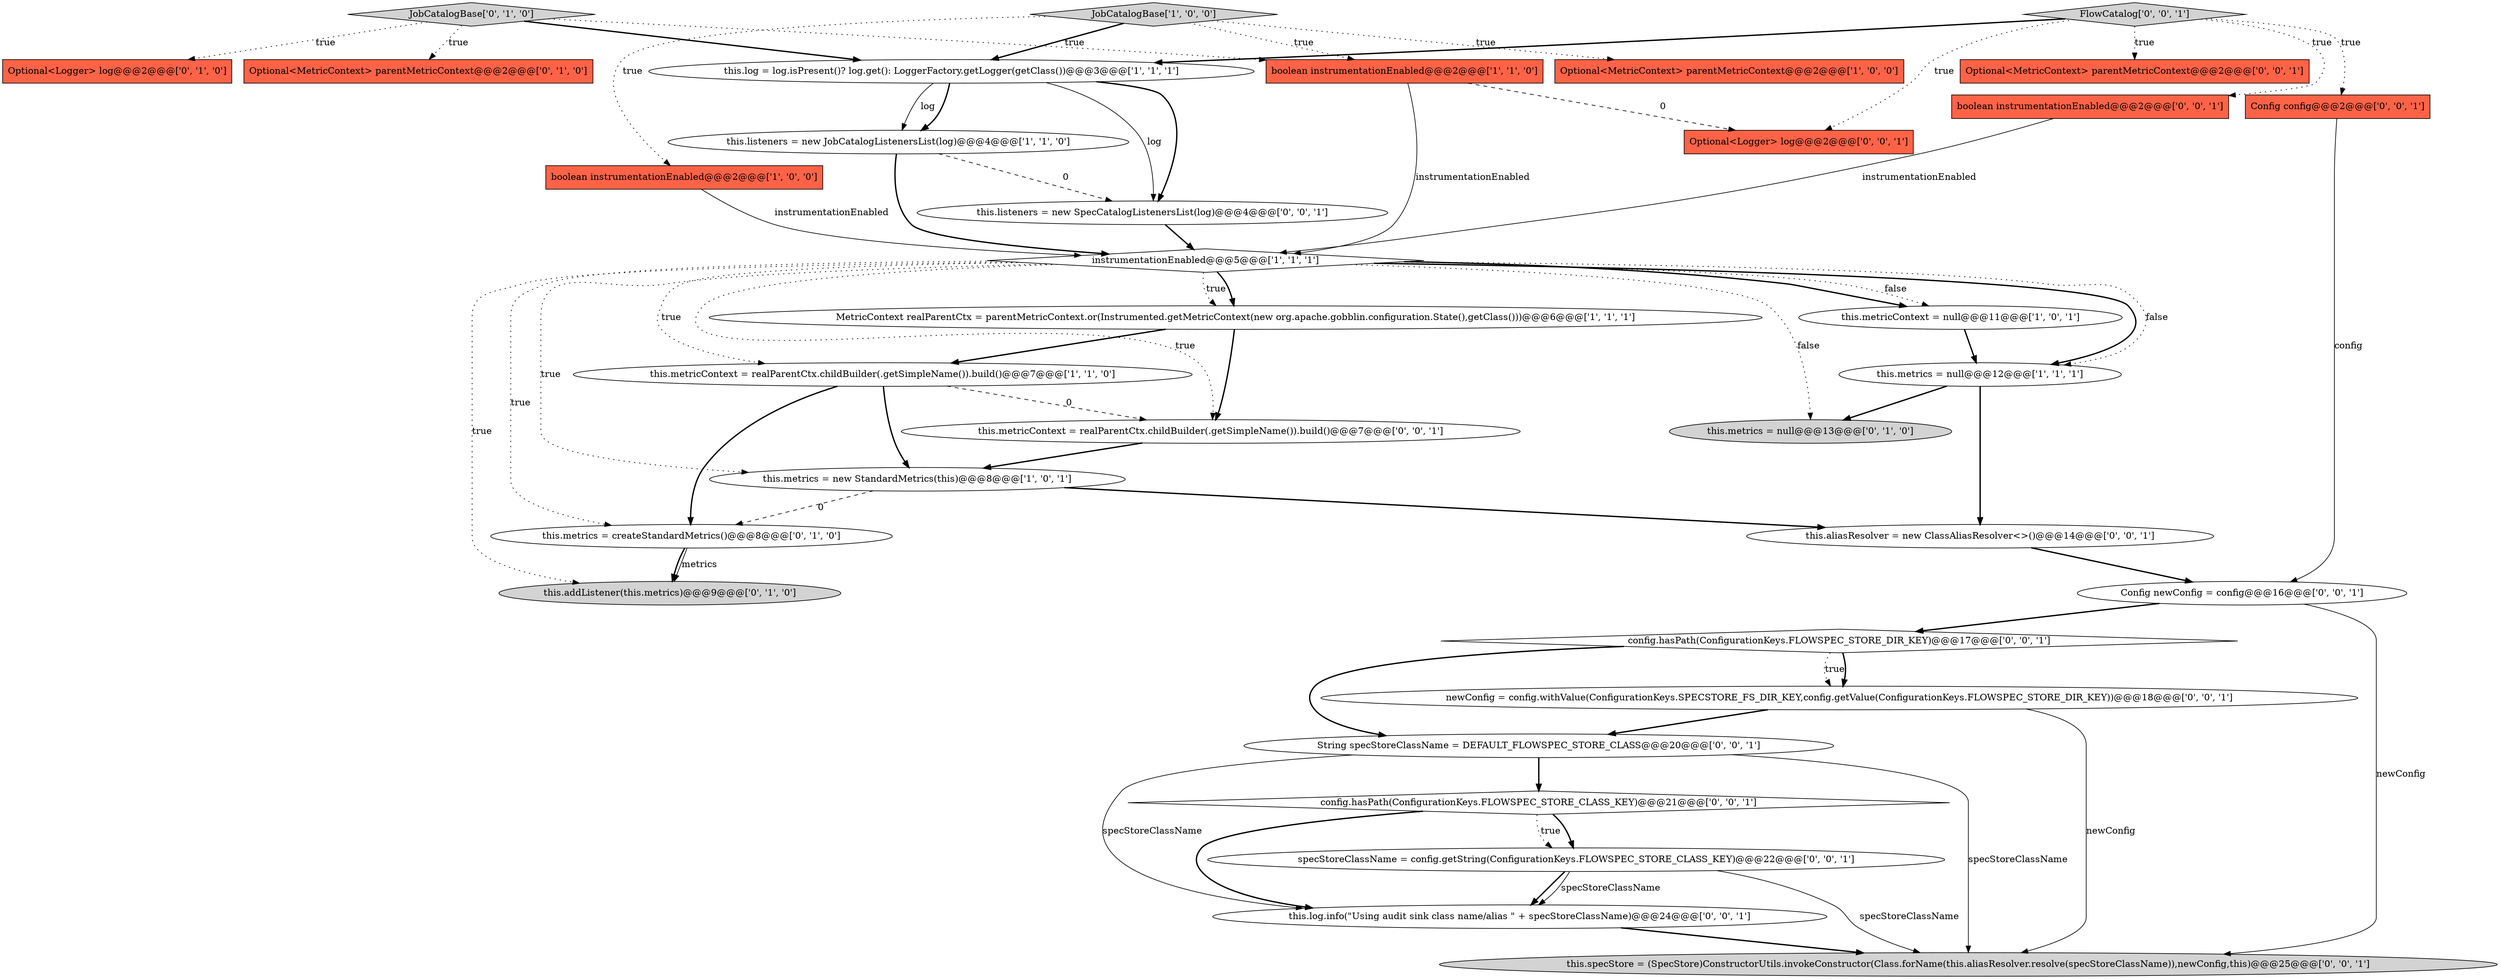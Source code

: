 digraph {
3 [style = filled, label = "MetricContext realParentCtx = parentMetricContext.or(Instrumented.getMetricContext(new org.apache.gobblin.configuration.State(),getClass()))@@@6@@@['1', '1', '1']", fillcolor = white, shape = ellipse image = "AAA0AAABBB1BBB"];
28 [style = filled, label = "Config config@@@2@@@['0', '0', '1']", fillcolor = tomato, shape = box image = "AAA0AAABBB3BBB"];
33 [style = filled, label = "Optional<Logger> log@@@2@@@['0', '0', '1']", fillcolor = tomato, shape = box image = "AAA0AAABBB3BBB"];
14 [style = filled, label = "JobCatalogBase['0', '1', '0']", fillcolor = lightgray, shape = diamond image = "AAA0AAABBB2BBB"];
8 [style = filled, label = "boolean instrumentationEnabled@@@2@@@['1', '1', '0']", fillcolor = tomato, shape = box image = "AAA0AAABBB1BBB"];
21 [style = filled, label = "this.listeners = new SpecCatalogListenersList(log)@@@4@@@['0', '0', '1']", fillcolor = white, shape = ellipse image = "AAA0AAABBB3BBB"];
0 [style = filled, label = "this.metricContext = null@@@11@@@['1', '0', '1']", fillcolor = white, shape = ellipse image = "AAA0AAABBB1BBB"];
19 [style = filled, label = "boolean instrumentationEnabled@@@2@@@['0', '0', '1']", fillcolor = tomato, shape = box image = "AAA0AAABBB3BBB"];
25 [style = filled, label = "config.hasPath(ConfigurationKeys.FLOWSPEC_STORE_CLASS_KEY)@@@21@@@['0', '0', '1']", fillcolor = white, shape = diamond image = "AAA0AAABBB3BBB"];
7 [style = filled, label = "boolean instrumentationEnabled@@@2@@@['1', '0', '0']", fillcolor = tomato, shape = box image = "AAA0AAABBB1BBB"];
29 [style = filled, label = "this.specStore = (SpecStore)ConstructorUtils.invokeConstructor(Class.forName(this.aliasResolver.resolve(specStoreClassName)),newConfig,this)@@@25@@@['0', '0', '1']", fillcolor = lightgray, shape = ellipse image = "AAA0AAABBB3BBB"];
9 [style = filled, label = "this.metricContext = realParentCtx.childBuilder(.getSimpleName()).build()@@@7@@@['1', '1', '0']", fillcolor = white, shape = ellipse image = "AAA0AAABBB1BBB"];
5 [style = filled, label = "Optional<MetricContext> parentMetricContext@@@2@@@['1', '0', '0']", fillcolor = tomato, shape = box image = "AAA0AAABBB1BBB"];
16 [style = filled, label = "Optional<MetricContext> parentMetricContext@@@2@@@['0', '1', '0']", fillcolor = tomato, shape = box image = "AAA0AAABBB2BBB"];
15 [style = filled, label = "this.metrics = createStandardMetrics()@@@8@@@['0', '1', '0']", fillcolor = white, shape = ellipse image = "AAA1AAABBB2BBB"];
12 [style = filled, label = "Optional<Logger> log@@@2@@@['0', '1', '0']", fillcolor = tomato, shape = box image = "AAA0AAABBB2BBB"];
24 [style = filled, label = "specStoreClassName = config.getString(ConfigurationKeys.FLOWSPEC_STORE_CLASS_KEY)@@@22@@@['0', '0', '1']", fillcolor = white, shape = ellipse image = "AAA0AAABBB3BBB"];
26 [style = filled, label = "Config newConfig = config@@@16@@@['0', '0', '1']", fillcolor = white, shape = ellipse image = "AAA0AAABBB3BBB"];
13 [style = filled, label = "this.addListener(this.metrics)@@@9@@@['0', '1', '0']", fillcolor = lightgray, shape = ellipse image = "AAA1AAABBB2BBB"];
6 [style = filled, label = "this.log = log.isPresent()? log.get(): LoggerFactory.getLogger(getClass())@@@3@@@['1', '1', '1']", fillcolor = white, shape = ellipse image = "AAA0AAABBB1BBB"];
31 [style = filled, label = "config.hasPath(ConfigurationKeys.FLOWSPEC_STORE_DIR_KEY)@@@17@@@['0', '0', '1']", fillcolor = white, shape = diamond image = "AAA0AAABBB3BBB"];
32 [style = filled, label = "Optional<MetricContext> parentMetricContext@@@2@@@['0', '0', '1']", fillcolor = tomato, shape = box image = "AAA0AAABBB3BBB"];
10 [style = filled, label = "this.listeners = new JobCatalogListenersList(log)@@@4@@@['1', '1', '0']", fillcolor = white, shape = ellipse image = "AAA0AAABBB1BBB"];
18 [style = filled, label = "this.aliasResolver = new ClassAliasResolver<>()@@@14@@@['0', '0', '1']", fillcolor = white, shape = ellipse image = "AAA0AAABBB3BBB"];
30 [style = filled, label = "newConfig = config.withValue(ConfigurationKeys.SPECSTORE_FS_DIR_KEY,config.getValue(ConfigurationKeys.FLOWSPEC_STORE_DIR_KEY))@@@18@@@['0', '0', '1']", fillcolor = white, shape = ellipse image = "AAA0AAABBB3BBB"];
1 [style = filled, label = "this.metrics = null@@@12@@@['1', '1', '1']", fillcolor = white, shape = ellipse image = "AAA0AAABBB1BBB"];
2 [style = filled, label = "JobCatalogBase['1', '0', '0']", fillcolor = lightgray, shape = diamond image = "AAA0AAABBB1BBB"];
27 [style = filled, label = "String specStoreClassName = DEFAULT_FLOWSPEC_STORE_CLASS@@@20@@@['0', '0', '1']", fillcolor = white, shape = ellipse image = "AAA0AAABBB3BBB"];
17 [style = filled, label = "this.metrics = null@@@13@@@['0', '1', '0']", fillcolor = lightgray, shape = ellipse image = "AAA0AAABBB2BBB"];
11 [style = filled, label = "this.metrics = new StandardMetrics(this)@@@8@@@['1', '0', '1']", fillcolor = white, shape = ellipse image = "AAA0AAABBB1BBB"];
22 [style = filled, label = "FlowCatalog['0', '0', '1']", fillcolor = lightgray, shape = diamond image = "AAA0AAABBB3BBB"];
4 [style = filled, label = "instrumentationEnabled@@@5@@@['1', '1', '1']", fillcolor = white, shape = diamond image = "AAA0AAABBB1BBB"];
20 [style = filled, label = "this.log.info(\"Using audit sink class name/alias \" + specStoreClassName)@@@24@@@['0', '0', '1']", fillcolor = white, shape = ellipse image = "AAA0AAABBB3BBB"];
23 [style = filled, label = "this.metricContext = realParentCtx.childBuilder(.getSimpleName()).build()@@@7@@@['0', '0', '1']", fillcolor = white, shape = ellipse image = "AAA0AAABBB3BBB"];
7->4 [style = solid, label="instrumentationEnabled"];
28->26 [style = solid, label="config"];
15->13 [style = solid, label="metrics"];
22->28 [style = dotted, label="true"];
9->11 [style = bold, label=""];
22->19 [style = dotted, label="true"];
27->25 [style = bold, label=""];
22->32 [style = dotted, label="true"];
4->3 [style = dotted, label="true"];
22->6 [style = bold, label=""];
2->8 [style = dotted, label="true"];
24->20 [style = bold, label=""];
25->20 [style = bold, label=""];
25->24 [style = bold, label=""];
4->0 [style = dotted, label="false"];
8->33 [style = dashed, label="0"];
26->31 [style = bold, label=""];
2->5 [style = dotted, label="true"];
10->21 [style = dashed, label="0"];
9->15 [style = bold, label=""];
14->16 [style = dotted, label="true"];
4->11 [style = dotted, label="true"];
14->8 [style = dotted, label="true"];
1->18 [style = bold, label=""];
11->18 [style = bold, label=""];
6->10 [style = solid, label="log"];
23->11 [style = bold, label=""];
4->17 [style = dotted, label="false"];
18->26 [style = bold, label=""];
14->12 [style = dotted, label="true"];
0->1 [style = bold, label=""];
8->4 [style = solid, label="instrumentationEnabled"];
4->1 [style = bold, label=""];
6->10 [style = bold, label=""];
30->27 [style = bold, label=""];
6->21 [style = bold, label=""];
3->23 [style = bold, label=""];
11->15 [style = dashed, label="0"];
24->29 [style = solid, label="specStoreClassName"];
4->15 [style = dotted, label="true"];
10->4 [style = bold, label=""];
25->24 [style = dotted, label="true"];
27->20 [style = solid, label="specStoreClassName"];
3->9 [style = bold, label=""];
26->29 [style = solid, label="newConfig"];
1->17 [style = bold, label=""];
4->1 [style = dotted, label="false"];
31->30 [style = dotted, label="true"];
15->13 [style = bold, label=""];
14->6 [style = bold, label=""];
20->29 [style = bold, label=""];
9->23 [style = dashed, label="0"];
2->6 [style = bold, label=""];
27->29 [style = solid, label="specStoreClassName"];
30->29 [style = solid, label="newConfig"];
4->9 [style = dotted, label="true"];
4->23 [style = dotted, label="true"];
31->30 [style = bold, label=""];
24->20 [style = solid, label="specStoreClassName"];
4->13 [style = dotted, label="true"];
21->4 [style = bold, label=""];
4->3 [style = bold, label=""];
31->27 [style = bold, label=""];
19->4 [style = solid, label="instrumentationEnabled"];
22->33 [style = dotted, label="true"];
4->0 [style = bold, label=""];
6->21 [style = solid, label="log"];
2->7 [style = dotted, label="true"];
}
